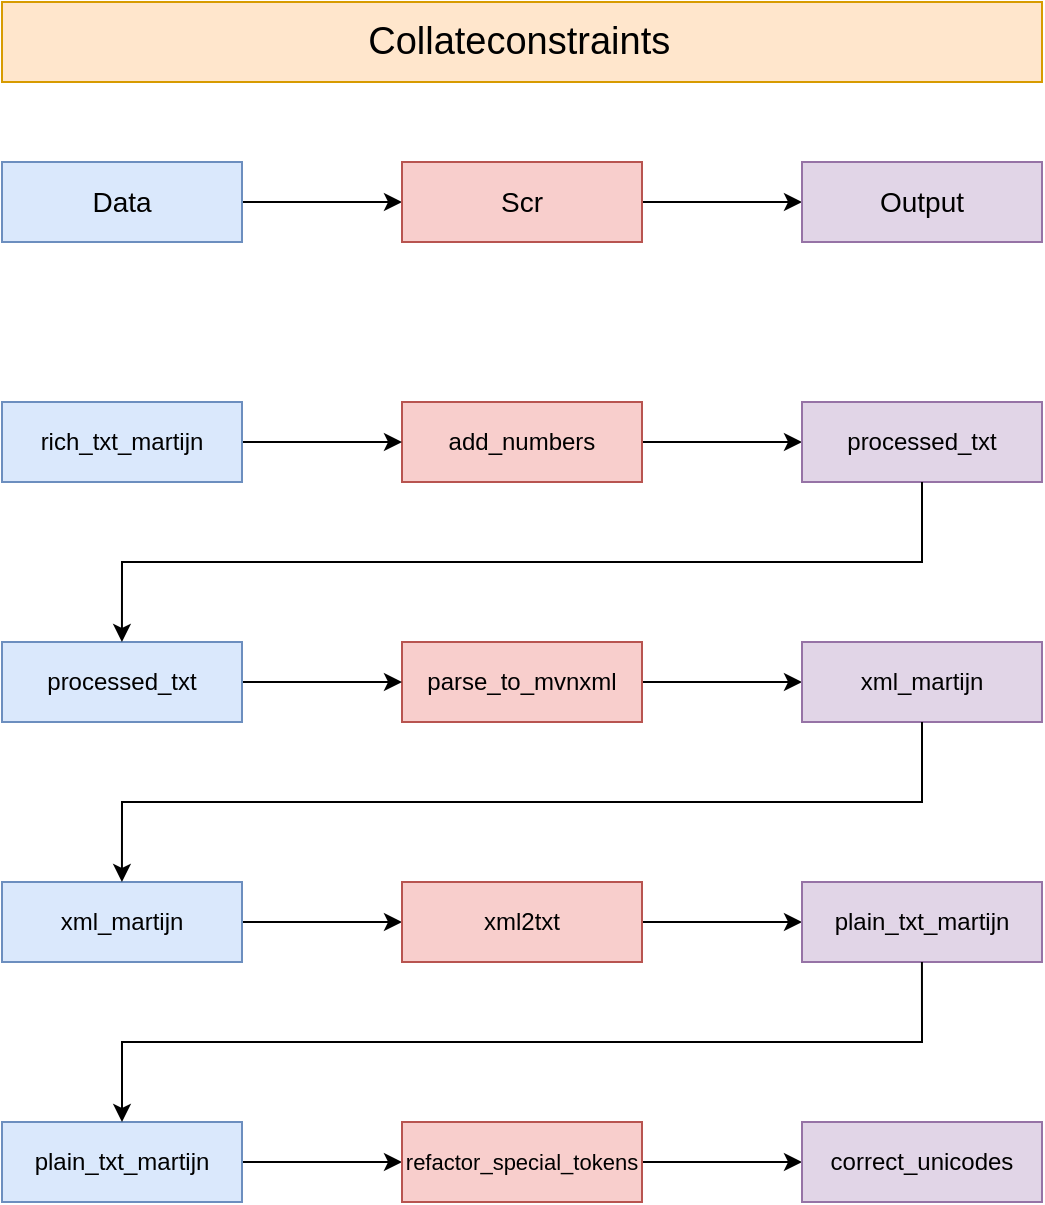 <mxfile version="18.0.3" type="github">
  <diagram id="C5RBs43oDa-KdzZeNtuy" name="Page-1">
    <mxGraphModel dx="1093" dy="609" grid="1" gridSize="10" guides="1" tooltips="1" connect="1" arrows="1" fold="1" page="1" pageScale="1" pageWidth="827" pageHeight="1169" math="0" shadow="0">
      <root>
        <mxCell id="WIyWlLk6GJQsqaUBKTNV-0" />
        <mxCell id="WIyWlLk6GJQsqaUBKTNV-1" parent="WIyWlLk6GJQsqaUBKTNV-0" />
        <mxCell id="BGEB7Nlq4xb6rphe5Ihx-1" value="" style="edgeStyle=orthogonalEdgeStyle;rounded=0;orthogonalLoop=1;jettySize=auto;html=1;" edge="1" parent="WIyWlLk6GJQsqaUBKTNV-1" source="WIyWlLk6GJQsqaUBKTNV-3" target="BGEB7Nlq4xb6rphe5Ihx-0">
          <mxGeometry relative="1" as="geometry" />
        </mxCell>
        <mxCell id="WIyWlLk6GJQsqaUBKTNV-3" value="Data" style="rounded=0;whiteSpace=wrap;html=1;fontSize=14;glass=0;strokeWidth=1;shadow=0;fillColor=#dae8fc;strokeColor=#6c8ebf;gradientColor=none;" parent="WIyWlLk6GJQsqaUBKTNV-1" vertex="1">
          <mxGeometry x="160" y="120" width="120" height="40" as="geometry" />
        </mxCell>
        <mxCell id="BGEB7Nlq4xb6rphe5Ihx-11" value="" style="edgeStyle=orthogonalEdgeStyle;rounded=0;orthogonalLoop=1;jettySize=auto;html=1;" edge="1" parent="WIyWlLk6GJQsqaUBKTNV-1" source="WIyWlLk6GJQsqaUBKTNV-7" target="BGEB7Nlq4xb6rphe5Ihx-10">
          <mxGeometry relative="1" as="geometry" />
        </mxCell>
        <mxCell id="WIyWlLk6GJQsqaUBKTNV-7" value="add_numbers" style="rounded=0;whiteSpace=wrap;html=1;fontSize=12;glass=0;strokeWidth=1;shadow=0;fillColor=#f8cecc;strokeColor=#b85450;" parent="WIyWlLk6GJQsqaUBKTNV-1" vertex="1">
          <mxGeometry x="360" y="240" width="120" height="40" as="geometry" />
        </mxCell>
        <mxCell id="BGEB7Nlq4xb6rphe5Ihx-23" value="" style="edgeStyle=orthogonalEdgeStyle;rounded=0;orthogonalLoop=1;jettySize=auto;html=1;strokeColor=#000000;" edge="1" parent="WIyWlLk6GJQsqaUBKTNV-1" source="WIyWlLk6GJQsqaUBKTNV-11" target="BGEB7Nlq4xb6rphe5Ihx-22">
          <mxGeometry relative="1" as="geometry" />
        </mxCell>
        <mxCell id="WIyWlLk6GJQsqaUBKTNV-11" value="xml_martijn" style="rounded=0;whiteSpace=wrap;html=1;fontSize=12;glass=0;strokeWidth=1;shadow=0;fillColor=#dae8fc;strokeColor=#6c8ebf;" parent="WIyWlLk6GJQsqaUBKTNV-1" vertex="1">
          <mxGeometry x="160" y="480" width="120" height="40" as="geometry" />
        </mxCell>
        <mxCell id="BGEB7Nlq4xb6rphe5Ihx-21" value="" style="edgeStyle=orthogonalEdgeStyle;rounded=0;orthogonalLoop=1;jettySize=auto;html=1;strokeColor=#000000;" edge="1" parent="WIyWlLk6GJQsqaUBKTNV-1" source="WIyWlLk6GJQsqaUBKTNV-12" target="BGEB7Nlq4xb6rphe5Ihx-20">
          <mxGeometry relative="1" as="geometry" />
        </mxCell>
        <mxCell id="WIyWlLk6GJQsqaUBKTNV-12" value="parse_to_mvnxml" style="rounded=0;whiteSpace=wrap;html=1;fontSize=12;glass=0;strokeWidth=1;shadow=0;fillColor=#f8cecc;strokeColor=#b85450;" parent="WIyWlLk6GJQsqaUBKTNV-1" vertex="1">
          <mxGeometry x="360" y="360" width="120" height="40" as="geometry" />
        </mxCell>
        <mxCell id="BGEB7Nlq4xb6rphe5Ihx-3" value="" style="edgeStyle=orthogonalEdgeStyle;rounded=0;orthogonalLoop=1;jettySize=auto;html=1;" edge="1" parent="WIyWlLk6GJQsqaUBKTNV-1" source="BGEB7Nlq4xb6rphe5Ihx-0" target="BGEB7Nlq4xb6rphe5Ihx-2">
          <mxGeometry relative="1" as="geometry" />
        </mxCell>
        <mxCell id="BGEB7Nlq4xb6rphe5Ihx-0" value="Scr" style="whiteSpace=wrap;html=1;rounded=0;glass=0;strokeWidth=1;shadow=0;fillColor=#f8cecc;strokeColor=#b85450;fontSize=14;" vertex="1" parent="WIyWlLk6GJQsqaUBKTNV-1">
          <mxGeometry x="360" y="120" width="120" height="40" as="geometry" />
        </mxCell>
        <mxCell id="BGEB7Nlq4xb6rphe5Ihx-2" value="Output" style="whiteSpace=wrap;html=1;rounded=0;glass=0;strokeWidth=1;shadow=0;fillColor=#e1d5e7;strokeColor=#9673a6;fontSize=14;" vertex="1" parent="WIyWlLk6GJQsqaUBKTNV-1">
          <mxGeometry x="560" y="120" width="120" height="40" as="geometry" />
        </mxCell>
        <mxCell id="BGEB7Nlq4xb6rphe5Ihx-13" value="" style="edgeStyle=orthogonalEdgeStyle;rounded=0;orthogonalLoop=1;jettySize=auto;html=1;" edge="1" parent="WIyWlLk6GJQsqaUBKTNV-1" source="BGEB7Nlq4xb6rphe5Ihx-9" target="WIyWlLk6GJQsqaUBKTNV-7">
          <mxGeometry relative="1" as="geometry" />
        </mxCell>
        <mxCell id="BGEB7Nlq4xb6rphe5Ihx-9" value="rich_txt_martijn" style="rounded=0;whiteSpace=wrap;html=1;fillColor=#dae8fc;strokeColor=#6c8ebf;" vertex="1" parent="WIyWlLk6GJQsqaUBKTNV-1">
          <mxGeometry x="160" y="240" width="120" height="40" as="geometry" />
        </mxCell>
        <mxCell id="BGEB7Nlq4xb6rphe5Ihx-10" value="processed_txt" style="whiteSpace=wrap;html=1;fillColor=#e1d5e7;strokeColor=#9673a6;rounded=0;glass=0;strokeWidth=1;shadow=0;" vertex="1" parent="WIyWlLk6GJQsqaUBKTNV-1">
          <mxGeometry x="560" y="240" width="120" height="40" as="geometry" />
        </mxCell>
        <mxCell id="BGEB7Nlq4xb6rphe5Ihx-19" value="" style="edgeStyle=orthogonalEdgeStyle;rounded=0;orthogonalLoop=1;jettySize=auto;html=1;strokeColor=#000000;" edge="1" parent="WIyWlLk6GJQsqaUBKTNV-1" source="BGEB7Nlq4xb6rphe5Ihx-12" target="WIyWlLk6GJQsqaUBKTNV-12">
          <mxGeometry relative="1" as="geometry" />
        </mxCell>
        <mxCell id="BGEB7Nlq4xb6rphe5Ihx-12" value="processed_txt" style="rounded=0;whiteSpace=wrap;html=1;fillColor=#dae8fc;strokeColor=#6c8ebf;" vertex="1" parent="WIyWlLk6GJQsqaUBKTNV-1">
          <mxGeometry x="160" y="360" width="120" height="40" as="geometry" />
        </mxCell>
        <mxCell id="BGEB7Nlq4xb6rphe5Ihx-20" value="xml_martijn" style="whiteSpace=wrap;html=1;rounded=0;glass=0;strokeWidth=1;shadow=0;fillColor=#e1d5e7;strokeColor=#9673a6;" vertex="1" parent="WIyWlLk6GJQsqaUBKTNV-1">
          <mxGeometry x="560" y="360" width="120" height="40" as="geometry" />
        </mxCell>
        <mxCell id="BGEB7Nlq4xb6rphe5Ihx-25" value="" style="edgeStyle=orthogonalEdgeStyle;rounded=0;orthogonalLoop=1;jettySize=auto;html=1;strokeColor=#000000;" edge="1" parent="WIyWlLk6GJQsqaUBKTNV-1" source="BGEB7Nlq4xb6rphe5Ihx-22" target="BGEB7Nlq4xb6rphe5Ihx-24">
          <mxGeometry relative="1" as="geometry" />
        </mxCell>
        <mxCell id="BGEB7Nlq4xb6rphe5Ihx-22" value="xml2txt" style="whiteSpace=wrap;html=1;fillColor=#f8cecc;strokeColor=#b85450;rounded=0;glass=0;strokeWidth=1;shadow=0;" vertex="1" parent="WIyWlLk6GJQsqaUBKTNV-1">
          <mxGeometry x="360" y="480" width="120" height="40" as="geometry" />
        </mxCell>
        <mxCell id="BGEB7Nlq4xb6rphe5Ihx-24" value="plain_txt_martijn" style="whiteSpace=wrap;html=1;fillColor=#e1d5e7;strokeColor=#9673a6;rounded=0;glass=0;strokeWidth=1;shadow=0;" vertex="1" parent="WIyWlLk6GJQsqaUBKTNV-1">
          <mxGeometry x="560" y="480" width="120" height="40" as="geometry" />
        </mxCell>
        <mxCell id="BGEB7Nlq4xb6rphe5Ihx-28" value="" style="edgeStyle=orthogonalEdgeStyle;rounded=0;orthogonalLoop=1;jettySize=auto;html=1;strokeColor=#000000;" edge="1" parent="WIyWlLk6GJQsqaUBKTNV-1" source="BGEB7Nlq4xb6rphe5Ihx-26" target="BGEB7Nlq4xb6rphe5Ihx-27">
          <mxGeometry relative="1" as="geometry" />
        </mxCell>
        <mxCell id="BGEB7Nlq4xb6rphe5Ihx-26" value="plain_txt_martijn" style="rounded=0;whiteSpace=wrap;html=1;fillColor=#dae8fc;strokeColor=#6c8ebf;" vertex="1" parent="WIyWlLk6GJQsqaUBKTNV-1">
          <mxGeometry x="160" y="600" width="120" height="40" as="geometry" />
        </mxCell>
        <mxCell id="BGEB7Nlq4xb6rphe5Ihx-30" value="" style="edgeStyle=orthogonalEdgeStyle;rounded=0;orthogonalLoop=1;jettySize=auto;html=1;strokeColor=#000000;" edge="1" parent="WIyWlLk6GJQsqaUBKTNV-1" source="BGEB7Nlq4xb6rphe5Ihx-27" target="BGEB7Nlq4xb6rphe5Ihx-29">
          <mxGeometry relative="1" as="geometry" />
        </mxCell>
        <mxCell id="BGEB7Nlq4xb6rphe5Ihx-27" value="refactor_special_tokens" style="whiteSpace=wrap;html=1;rounded=0;fillColor=#f8cecc;strokeColor=#b85450;fontSize=11;" vertex="1" parent="WIyWlLk6GJQsqaUBKTNV-1">
          <mxGeometry x="360" y="600" width="120" height="40" as="geometry" />
        </mxCell>
        <mxCell id="BGEB7Nlq4xb6rphe5Ihx-29" value="correct_unicodes" style="whiteSpace=wrap;html=1;rounded=0;fillColor=#e1d5e7;strokeColor=#9673a6;" vertex="1" parent="WIyWlLk6GJQsqaUBKTNV-1">
          <mxGeometry x="560" y="600" width="120" height="40" as="geometry" />
        </mxCell>
        <mxCell id="BGEB7Nlq4xb6rphe5Ihx-35" style="edgeStyle=orthogonalEdgeStyle;rounded=0;orthogonalLoop=1;jettySize=auto;html=1;exitX=0.5;exitY=1;exitDx=0;exitDy=0;fontSize=10;strokeColor=#000000;" edge="1" parent="WIyWlLk6GJQsqaUBKTNV-1" source="WIyWlLk6GJQsqaUBKTNV-3" target="WIyWlLk6GJQsqaUBKTNV-3">
          <mxGeometry relative="1" as="geometry" />
        </mxCell>
        <mxCell id="BGEB7Nlq4xb6rphe5Ihx-45" value="&lt;font style=&quot;font-size: 19px;&quot;&gt;Collateconstraints&lt;/font&gt;&amp;nbsp;" style="rounded=0;whiteSpace=wrap;html=1;fontSize=10;fillColor=#ffe6cc;strokeColor=#d79b00;" vertex="1" parent="WIyWlLk6GJQsqaUBKTNV-1">
          <mxGeometry x="160" y="40" width="520" height="40" as="geometry" />
        </mxCell>
        <mxCell id="BGEB7Nlq4xb6rphe5Ihx-49" style="edgeStyle=orthogonalEdgeStyle;rounded=0;orthogonalLoop=1;jettySize=auto;html=1;entryX=0.5;entryY=0;entryDx=0;entryDy=0;fontSize=19;strokeColor=#000000;" edge="1" parent="WIyWlLk6GJQsqaUBKTNV-1" source="BGEB7Nlq4xb6rphe5Ihx-10">
          <mxGeometry relative="1" as="geometry">
            <mxPoint x="619.97" y="320" as="sourcePoint" />
            <mxPoint x="219.97" y="360" as="targetPoint" />
            <Array as="points">
              <mxPoint x="620" y="320" />
              <mxPoint x="220" y="320" />
            </Array>
          </mxGeometry>
        </mxCell>
        <mxCell id="BGEB7Nlq4xb6rphe5Ihx-50" style="edgeStyle=orthogonalEdgeStyle;rounded=0;orthogonalLoop=1;jettySize=auto;html=1;exitX=0.5;exitY=1;exitDx=0;exitDy=0;entryX=0.5;entryY=0;entryDx=0;entryDy=0;fontSize=19;strokeColor=#000000;" edge="1" parent="WIyWlLk6GJQsqaUBKTNV-1" source="BGEB7Nlq4xb6rphe5Ihx-20">
          <mxGeometry relative="1" as="geometry">
            <mxPoint x="619.97" y="440" as="sourcePoint" />
            <mxPoint x="219.97" y="480" as="targetPoint" />
            <Array as="points">
              <mxPoint x="620" y="440" />
              <mxPoint x="220" y="440" />
            </Array>
          </mxGeometry>
        </mxCell>
        <mxCell id="BGEB7Nlq4xb6rphe5Ihx-51" style="edgeStyle=orthogonalEdgeStyle;rounded=0;orthogonalLoop=1;jettySize=auto;html=1;exitX=0.5;exitY=1;exitDx=0;exitDy=0;entryX=0.5;entryY=0;entryDx=0;entryDy=0;fontSize=19;strokeColor=#000000;" edge="1" parent="WIyWlLk6GJQsqaUBKTNV-1" target="BGEB7Nlq4xb6rphe5Ihx-26">
          <mxGeometry relative="1" as="geometry">
            <mxPoint x="619.97" y="520" as="sourcePoint" />
            <mxPoint x="219.97" y="560" as="targetPoint" />
            <Array as="points">
              <mxPoint x="620" y="560" />
              <mxPoint x="220" y="560" />
            </Array>
          </mxGeometry>
        </mxCell>
      </root>
    </mxGraphModel>
  </diagram>
</mxfile>
